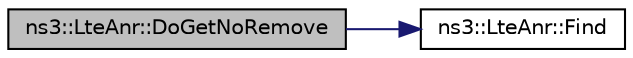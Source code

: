 digraph "ns3::LteAnr::DoGetNoRemove"
{
  edge [fontname="Helvetica",fontsize="10",labelfontname="Helvetica",labelfontsize="10"];
  node [fontname="Helvetica",fontsize="10",shape=record];
  rankdir="LR";
  Node1 [label="ns3::LteAnr::DoGetNoRemove",height=0.2,width=0.4,color="black", fillcolor="grey75", style="filled", fontcolor="black"];
  Node1 -> Node2 [color="midnightblue",fontsize="10",style="solid"];
  Node2 [label="ns3::LteAnr::Find",height=0.2,width=0.4,color="black", fillcolor="white", style="filled",URL="$d5/dcc/classns3_1_1LteAnr.html#adf05e409c9c68690843b73df6fed37d5"];
}
